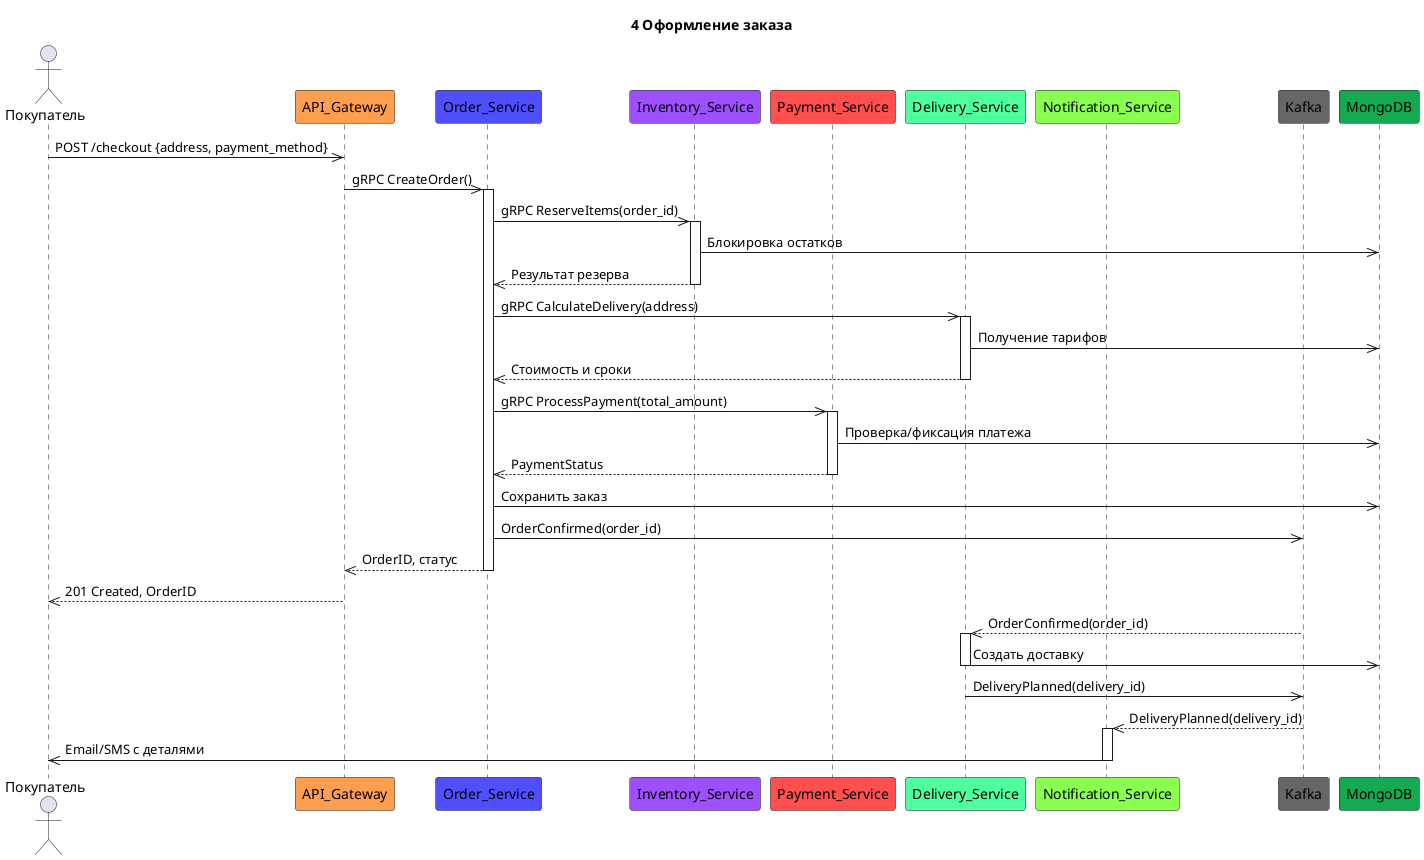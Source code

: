 @startuml Оформление_заказа
title 4 Оформление заказа
    actor Покупатель
    participant API_Gateway #ff9e4f
    participant Order_Service #4f4fff
    participant Inventory_Service #9e4fff
    participant Payment_Service #ff4f4f
    participant Delivery_Service #4fff9e
    participant Notification_Service #8aff4f
    participant Kafka #666666
    participant MongoDB #13aa52

    ' 1. Покупатель инициирует оформление заказа
    Покупатель ->> API_Gateway: POST /checkout {address, payment_method}
    API_Gateway ->> Order_Service++: gRPC CreateOrder()

    ' 2. Резервирование товаров
    Order_Service ->> Inventory_Service++: gRPC ReserveItems(order_id)
    Inventory_Service ->> MongoDB: Блокировка остатков
    Inventory_Service -->> Order_Service--: Результат резерва

    ' 3. Расчет стоимости доставки
    Order_Service ->> Delivery_Service++: gRPC CalculateDelivery(address)
    Delivery_Service ->> MongoDB: Получение тарифов
    Delivery_Service -->> Order_Service--: Стоимость и сроки

    ' 4. Обработка платежа
    Order_Service ->> Payment_Service++: gRPC ProcessPayment(total_amount)
    Payment_Service ->> MongoDB: Проверка/фиксация платежа
    Payment_Service -->> Order_Service--: PaymentStatus

    ' 5. Фиксация заказа
    Order_Service ->> MongoDB: Сохранить заказ
    Order_Service ->> Kafka: OrderConfirmed(order_id)
    Order_Service -->> API_Gateway--: OrderID, статус
    API_Gateway -->> Покупатель: 201 Created, OrderID

    ' 6. Асинхронные процессы (события и уведомления)
    Kafka -->> Delivery_Service++: OrderConfirmed(order_id)
    Delivery_Service ->> MongoDB--: Создать доставку
    Delivery_Service ->> Kafka: DeliveryPlanned(delivery_id)
    
    Kafka -->> Notification_Service++:DeliveryPlanned(delivery_id)
    Notification_Service ->> Покупатель--: Email/SMS с деталями
@enduml